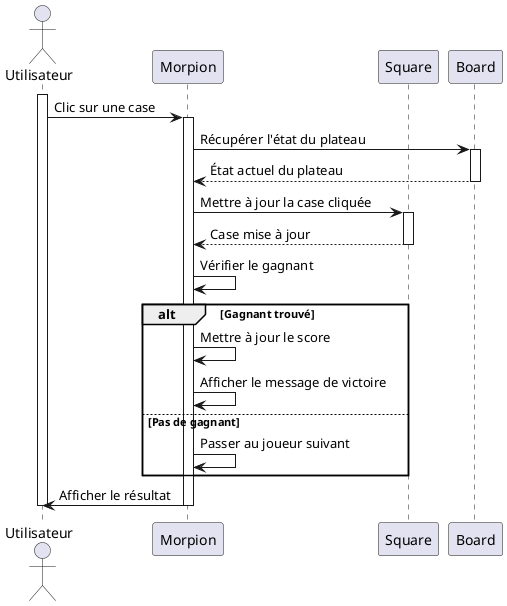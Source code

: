 @startuml eric
actor Utilisateur as User
participant Morpion as Morp
participant Square as Sq
participant Board as Bd

activate User
User -> Morp : Clic sur une case
activate Morp
Morp -> Bd : Récupérer l'état du plateau
activate Bd
Bd --> Morp : État actuel du plateau
deactivate Bd
Morp -> Sq : Mettre à jour la case cliquée
activate Sq
Sq --> Morp : Case mise à jour
deactivate Sq
Morp -> Morp : Vérifier le gagnant
alt Gagnant trouvé
Morp -> Morp : Mettre à jour le score
Morp -> Morp : Afficher le message de victoire
else Pas de gagnant
Morp -> Morp : Passer au joueur suivant
end
Morp -> User : Afficher le résultat
deactivate Morp
deactivate User
@enduml
